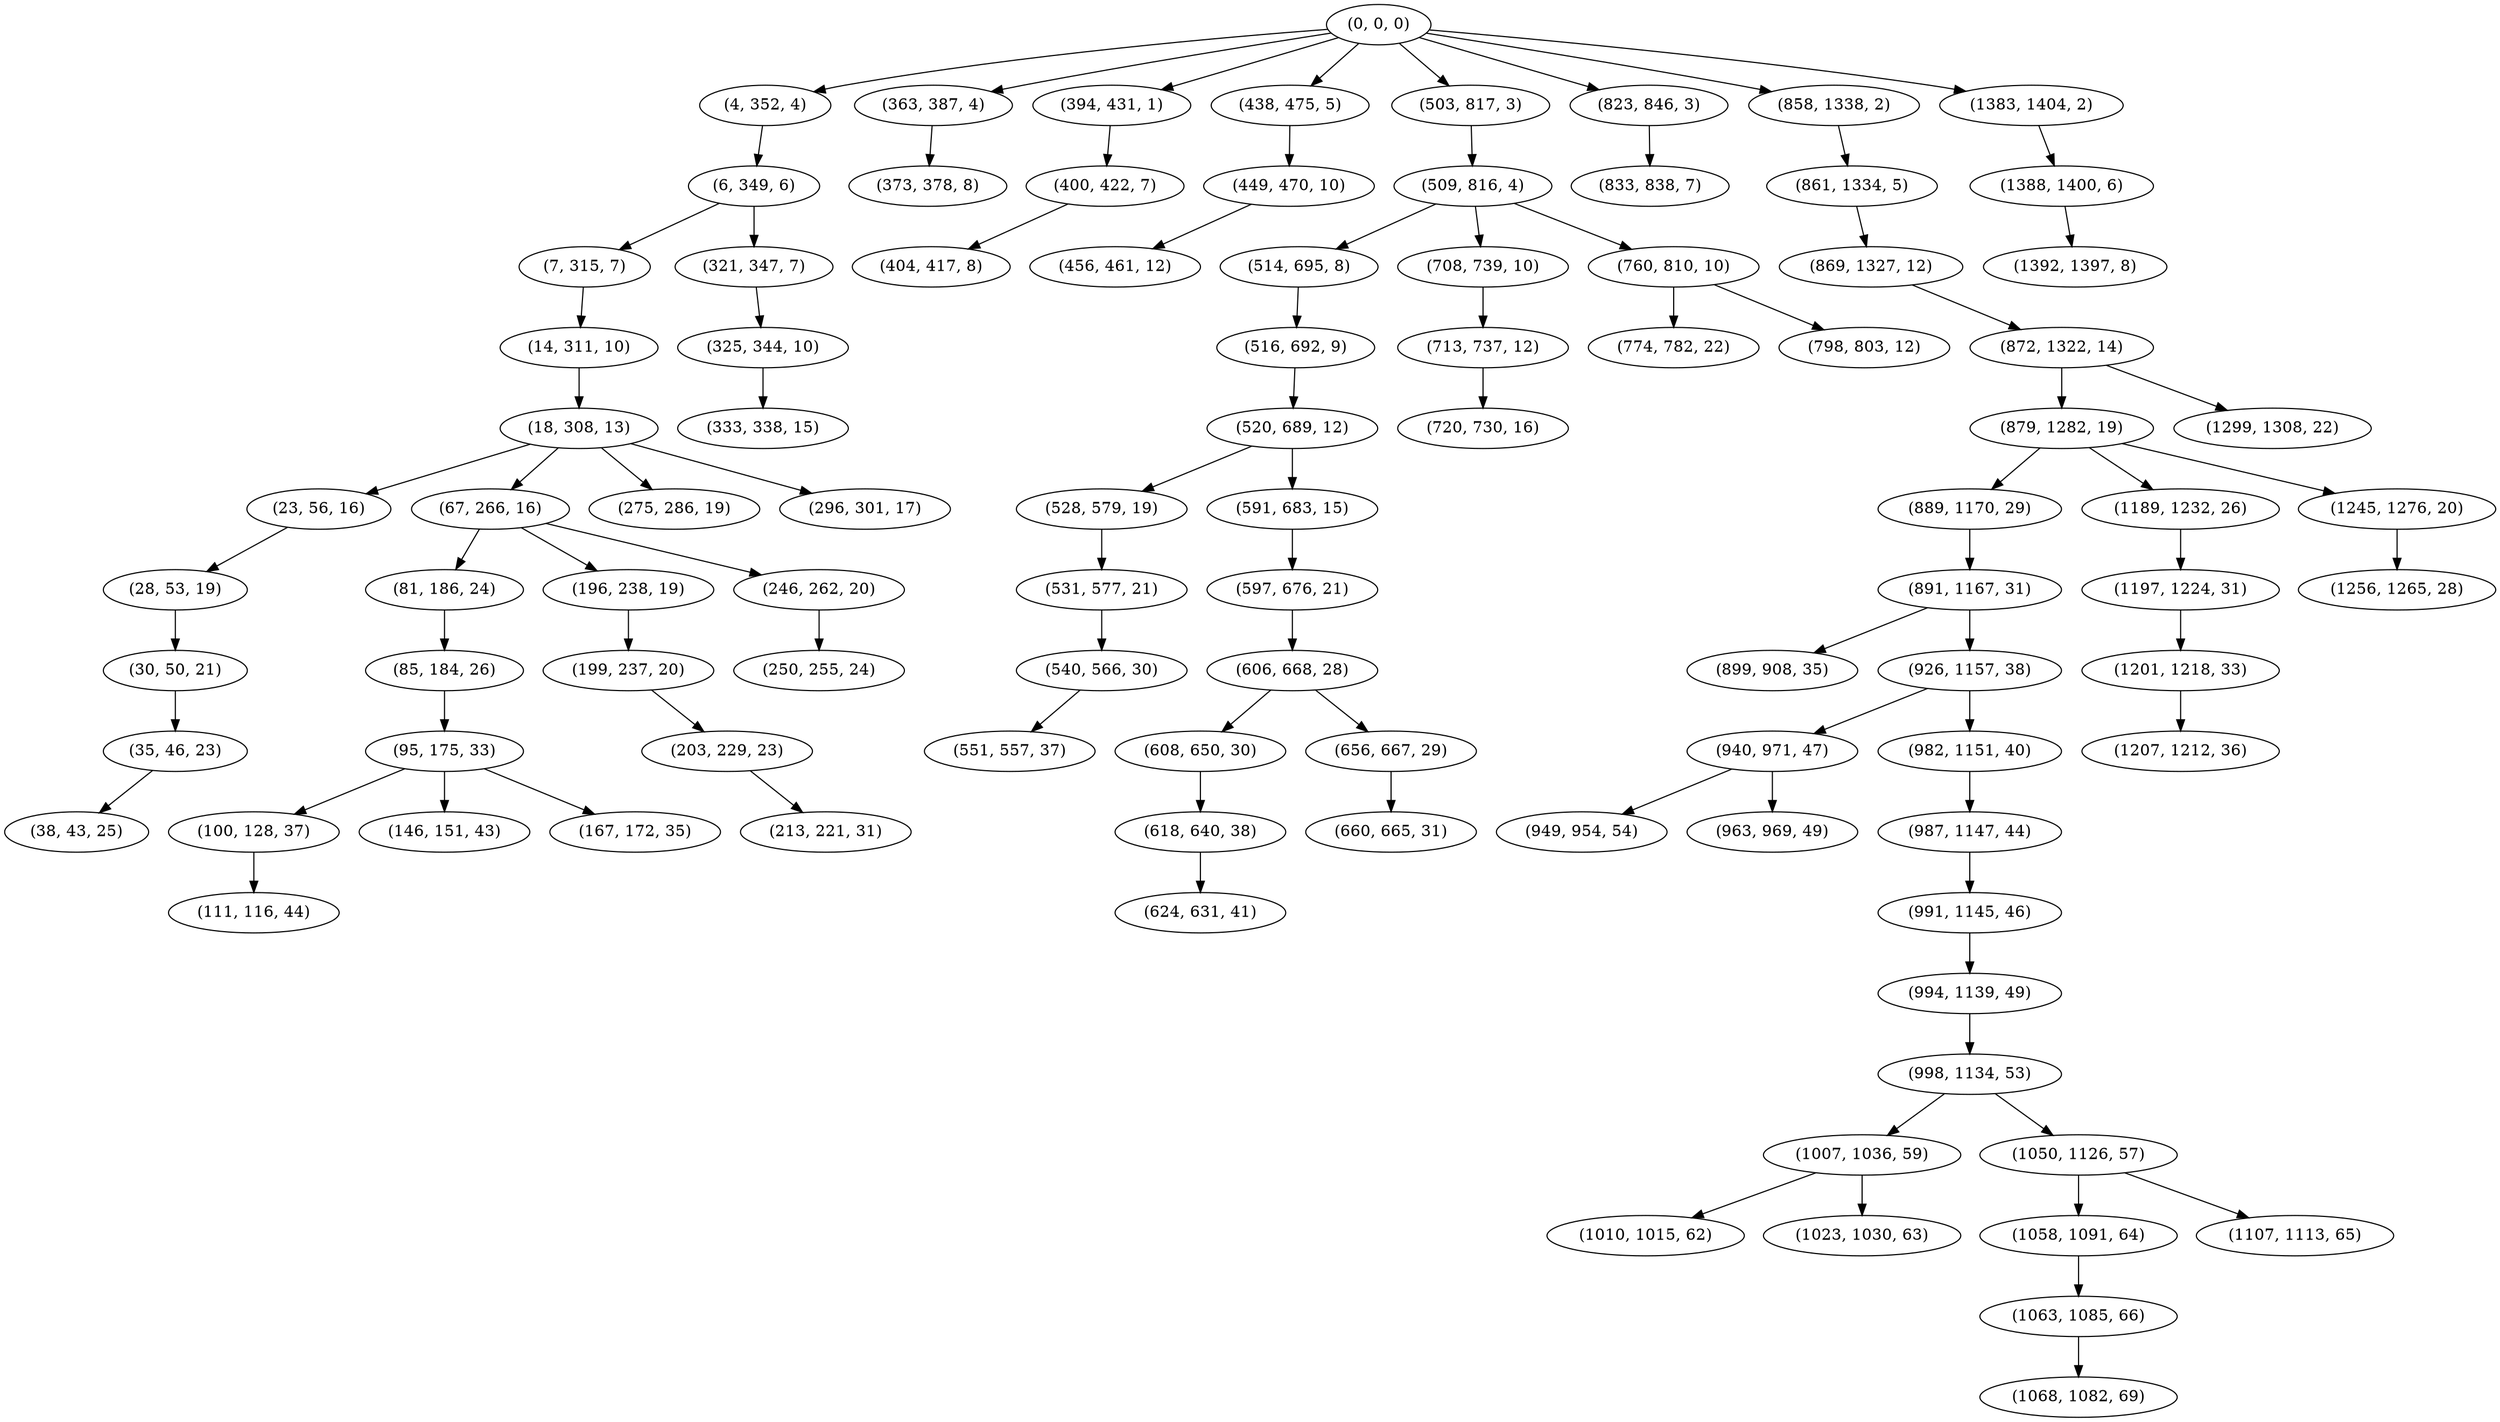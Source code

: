 digraph tree {
    "(0, 0, 0)";
    "(4, 352, 4)";
    "(6, 349, 6)";
    "(7, 315, 7)";
    "(14, 311, 10)";
    "(18, 308, 13)";
    "(23, 56, 16)";
    "(28, 53, 19)";
    "(30, 50, 21)";
    "(35, 46, 23)";
    "(38, 43, 25)";
    "(67, 266, 16)";
    "(81, 186, 24)";
    "(85, 184, 26)";
    "(95, 175, 33)";
    "(100, 128, 37)";
    "(111, 116, 44)";
    "(146, 151, 43)";
    "(167, 172, 35)";
    "(196, 238, 19)";
    "(199, 237, 20)";
    "(203, 229, 23)";
    "(213, 221, 31)";
    "(246, 262, 20)";
    "(250, 255, 24)";
    "(275, 286, 19)";
    "(296, 301, 17)";
    "(321, 347, 7)";
    "(325, 344, 10)";
    "(333, 338, 15)";
    "(363, 387, 4)";
    "(373, 378, 8)";
    "(394, 431, 1)";
    "(400, 422, 7)";
    "(404, 417, 8)";
    "(438, 475, 5)";
    "(449, 470, 10)";
    "(456, 461, 12)";
    "(503, 817, 3)";
    "(509, 816, 4)";
    "(514, 695, 8)";
    "(516, 692, 9)";
    "(520, 689, 12)";
    "(528, 579, 19)";
    "(531, 577, 21)";
    "(540, 566, 30)";
    "(551, 557, 37)";
    "(591, 683, 15)";
    "(597, 676, 21)";
    "(606, 668, 28)";
    "(608, 650, 30)";
    "(618, 640, 38)";
    "(624, 631, 41)";
    "(656, 667, 29)";
    "(660, 665, 31)";
    "(708, 739, 10)";
    "(713, 737, 12)";
    "(720, 730, 16)";
    "(760, 810, 10)";
    "(774, 782, 22)";
    "(798, 803, 12)";
    "(823, 846, 3)";
    "(833, 838, 7)";
    "(858, 1338, 2)";
    "(861, 1334, 5)";
    "(869, 1327, 12)";
    "(872, 1322, 14)";
    "(879, 1282, 19)";
    "(889, 1170, 29)";
    "(891, 1167, 31)";
    "(899, 908, 35)";
    "(926, 1157, 38)";
    "(940, 971, 47)";
    "(949, 954, 54)";
    "(963, 969, 49)";
    "(982, 1151, 40)";
    "(987, 1147, 44)";
    "(991, 1145, 46)";
    "(994, 1139, 49)";
    "(998, 1134, 53)";
    "(1007, 1036, 59)";
    "(1010, 1015, 62)";
    "(1023, 1030, 63)";
    "(1050, 1126, 57)";
    "(1058, 1091, 64)";
    "(1063, 1085, 66)";
    "(1068, 1082, 69)";
    "(1107, 1113, 65)";
    "(1189, 1232, 26)";
    "(1197, 1224, 31)";
    "(1201, 1218, 33)";
    "(1207, 1212, 36)";
    "(1245, 1276, 20)";
    "(1256, 1265, 28)";
    "(1299, 1308, 22)";
    "(1383, 1404, 2)";
    "(1388, 1400, 6)";
    "(1392, 1397, 8)";
    "(0, 0, 0)" -> "(4, 352, 4)";
    "(0, 0, 0)" -> "(363, 387, 4)";
    "(0, 0, 0)" -> "(394, 431, 1)";
    "(0, 0, 0)" -> "(438, 475, 5)";
    "(0, 0, 0)" -> "(503, 817, 3)";
    "(0, 0, 0)" -> "(823, 846, 3)";
    "(0, 0, 0)" -> "(858, 1338, 2)";
    "(0, 0, 0)" -> "(1383, 1404, 2)";
    "(4, 352, 4)" -> "(6, 349, 6)";
    "(6, 349, 6)" -> "(7, 315, 7)";
    "(6, 349, 6)" -> "(321, 347, 7)";
    "(7, 315, 7)" -> "(14, 311, 10)";
    "(14, 311, 10)" -> "(18, 308, 13)";
    "(18, 308, 13)" -> "(23, 56, 16)";
    "(18, 308, 13)" -> "(67, 266, 16)";
    "(18, 308, 13)" -> "(275, 286, 19)";
    "(18, 308, 13)" -> "(296, 301, 17)";
    "(23, 56, 16)" -> "(28, 53, 19)";
    "(28, 53, 19)" -> "(30, 50, 21)";
    "(30, 50, 21)" -> "(35, 46, 23)";
    "(35, 46, 23)" -> "(38, 43, 25)";
    "(67, 266, 16)" -> "(81, 186, 24)";
    "(67, 266, 16)" -> "(196, 238, 19)";
    "(67, 266, 16)" -> "(246, 262, 20)";
    "(81, 186, 24)" -> "(85, 184, 26)";
    "(85, 184, 26)" -> "(95, 175, 33)";
    "(95, 175, 33)" -> "(100, 128, 37)";
    "(95, 175, 33)" -> "(146, 151, 43)";
    "(95, 175, 33)" -> "(167, 172, 35)";
    "(100, 128, 37)" -> "(111, 116, 44)";
    "(196, 238, 19)" -> "(199, 237, 20)";
    "(199, 237, 20)" -> "(203, 229, 23)";
    "(203, 229, 23)" -> "(213, 221, 31)";
    "(246, 262, 20)" -> "(250, 255, 24)";
    "(321, 347, 7)" -> "(325, 344, 10)";
    "(325, 344, 10)" -> "(333, 338, 15)";
    "(363, 387, 4)" -> "(373, 378, 8)";
    "(394, 431, 1)" -> "(400, 422, 7)";
    "(400, 422, 7)" -> "(404, 417, 8)";
    "(438, 475, 5)" -> "(449, 470, 10)";
    "(449, 470, 10)" -> "(456, 461, 12)";
    "(503, 817, 3)" -> "(509, 816, 4)";
    "(509, 816, 4)" -> "(514, 695, 8)";
    "(509, 816, 4)" -> "(708, 739, 10)";
    "(509, 816, 4)" -> "(760, 810, 10)";
    "(514, 695, 8)" -> "(516, 692, 9)";
    "(516, 692, 9)" -> "(520, 689, 12)";
    "(520, 689, 12)" -> "(528, 579, 19)";
    "(520, 689, 12)" -> "(591, 683, 15)";
    "(528, 579, 19)" -> "(531, 577, 21)";
    "(531, 577, 21)" -> "(540, 566, 30)";
    "(540, 566, 30)" -> "(551, 557, 37)";
    "(591, 683, 15)" -> "(597, 676, 21)";
    "(597, 676, 21)" -> "(606, 668, 28)";
    "(606, 668, 28)" -> "(608, 650, 30)";
    "(606, 668, 28)" -> "(656, 667, 29)";
    "(608, 650, 30)" -> "(618, 640, 38)";
    "(618, 640, 38)" -> "(624, 631, 41)";
    "(656, 667, 29)" -> "(660, 665, 31)";
    "(708, 739, 10)" -> "(713, 737, 12)";
    "(713, 737, 12)" -> "(720, 730, 16)";
    "(760, 810, 10)" -> "(774, 782, 22)";
    "(760, 810, 10)" -> "(798, 803, 12)";
    "(823, 846, 3)" -> "(833, 838, 7)";
    "(858, 1338, 2)" -> "(861, 1334, 5)";
    "(861, 1334, 5)" -> "(869, 1327, 12)";
    "(869, 1327, 12)" -> "(872, 1322, 14)";
    "(872, 1322, 14)" -> "(879, 1282, 19)";
    "(872, 1322, 14)" -> "(1299, 1308, 22)";
    "(879, 1282, 19)" -> "(889, 1170, 29)";
    "(879, 1282, 19)" -> "(1189, 1232, 26)";
    "(879, 1282, 19)" -> "(1245, 1276, 20)";
    "(889, 1170, 29)" -> "(891, 1167, 31)";
    "(891, 1167, 31)" -> "(899, 908, 35)";
    "(891, 1167, 31)" -> "(926, 1157, 38)";
    "(926, 1157, 38)" -> "(940, 971, 47)";
    "(926, 1157, 38)" -> "(982, 1151, 40)";
    "(940, 971, 47)" -> "(949, 954, 54)";
    "(940, 971, 47)" -> "(963, 969, 49)";
    "(982, 1151, 40)" -> "(987, 1147, 44)";
    "(987, 1147, 44)" -> "(991, 1145, 46)";
    "(991, 1145, 46)" -> "(994, 1139, 49)";
    "(994, 1139, 49)" -> "(998, 1134, 53)";
    "(998, 1134, 53)" -> "(1007, 1036, 59)";
    "(998, 1134, 53)" -> "(1050, 1126, 57)";
    "(1007, 1036, 59)" -> "(1010, 1015, 62)";
    "(1007, 1036, 59)" -> "(1023, 1030, 63)";
    "(1050, 1126, 57)" -> "(1058, 1091, 64)";
    "(1050, 1126, 57)" -> "(1107, 1113, 65)";
    "(1058, 1091, 64)" -> "(1063, 1085, 66)";
    "(1063, 1085, 66)" -> "(1068, 1082, 69)";
    "(1189, 1232, 26)" -> "(1197, 1224, 31)";
    "(1197, 1224, 31)" -> "(1201, 1218, 33)";
    "(1201, 1218, 33)" -> "(1207, 1212, 36)";
    "(1245, 1276, 20)" -> "(1256, 1265, 28)";
    "(1383, 1404, 2)" -> "(1388, 1400, 6)";
    "(1388, 1400, 6)" -> "(1392, 1397, 8)";
}
